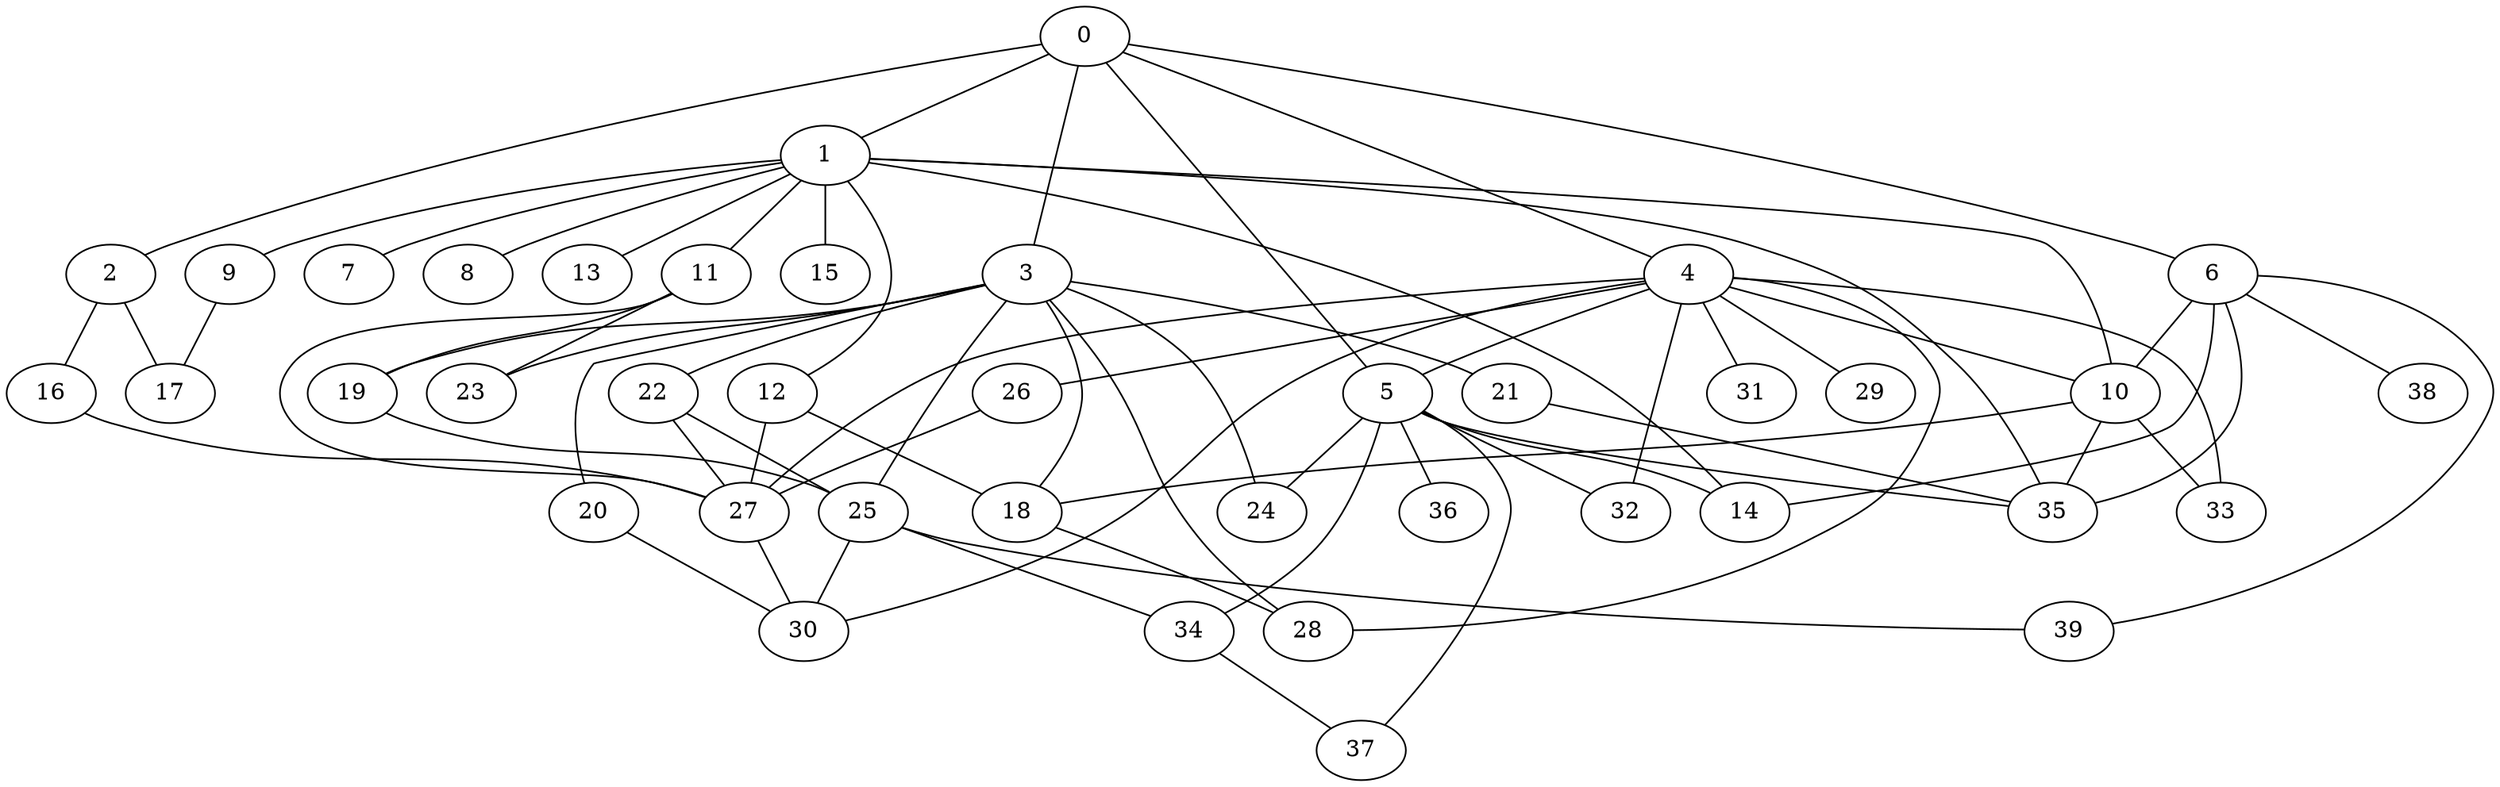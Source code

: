 
graph graphname {
    0 -- 1
0 -- 2
0 -- 3
0 -- 4
0 -- 5
0 -- 6
1 -- 7
1 -- 8
1 -- 9
1 -- 10
1 -- 11
1 -- 12
1 -- 13
1 -- 14
1 -- 15
1 -- 35
2 -- 16
2 -- 17
3 -- 18
3 -- 19
3 -- 20
3 -- 21
3 -- 22
3 -- 23
3 -- 24
3 -- 25
3 -- 28
4 -- 32
4 -- 33
4 -- 26
4 -- 27
4 -- 28
4 -- 29
4 -- 30
4 -- 31
4 -- 10
4 -- 5
5 -- 34
5 -- 35
5 -- 36
5 -- 37
5 -- 32
5 -- 24
5 -- 14
6 -- 38
6 -- 39
6 -- 35
6 -- 14
6 -- 10
9 -- 17
10 -- 18
10 -- 35
10 -- 33
11 -- 23
11 -- 19
11 -- 27
12 -- 27
12 -- 18
16 -- 27
18 -- 28
19 -- 25
20 -- 30
21 -- 35
22 -- 27
22 -- 25
25 -- 39
25 -- 30
25 -- 34
26 -- 27
27 -- 30
34 -- 37

}
